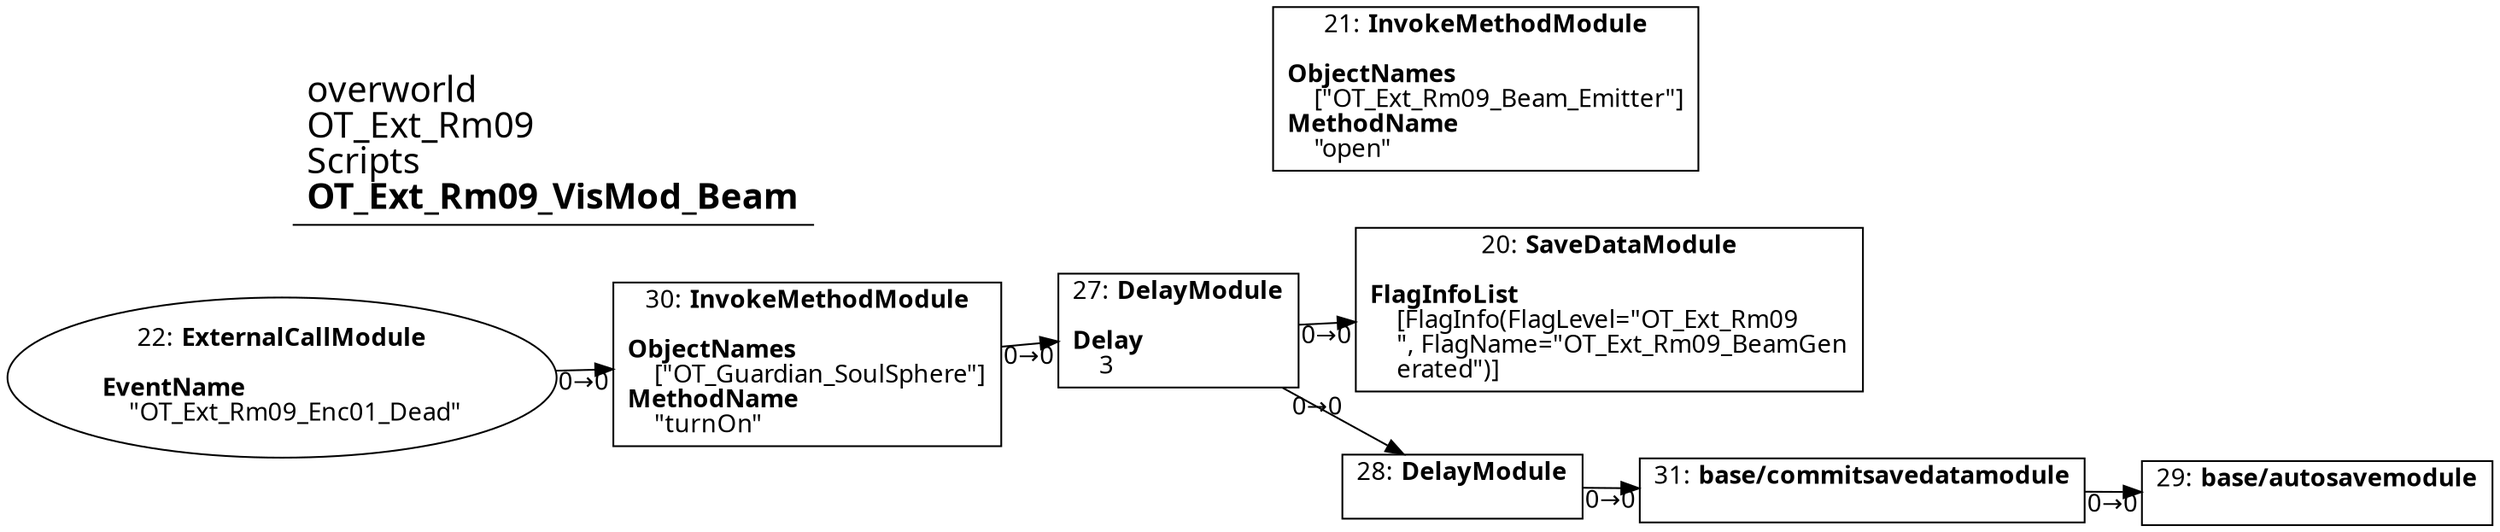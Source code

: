 digraph {
    layout = fdp;
    overlap = prism;
    sep = "+16";
    splines = spline;

    node [ shape = box ];

    graph [ fontname = "Segoe UI" ];
    node [ fontname = "Segoe UI" ];
    edge [ fontname = "Segoe UI" ];

    20 [ label = <20: <b>SaveDataModule</b><br/><br/><b>FlagInfoList</b><br align="left"/>    [FlagInfo(FlagLevel=&quot;OT_Ext_Rm09<br align="left"/>    &quot;, FlagName=&quot;OT_Ext_Rm09_BeamGen<br align="left"/>    erated&quot;)]<br align="left"/>> ];
    20 [ pos = "0.878,-1.4490001!" ];

    21 [ label = <21: <b>InvokeMethodModule</b><br/><br/><b>ObjectNames</b><br align="left"/>    [&quot;OT_Ext_Rm09_Beam_Emitter&quot;]<br align="left"/><b>MethodName</b><br align="left"/>    &quot;open&quot;<br align="left"/>> ];
    21 [ pos = "0.82100004,-1.212!" ];

    22 [ label = <22: <b>ExternalCallModule</b><br/><br/><b>EventName</b><br align="left"/>    &quot;OT_Ext_Rm09_Enc01_Dead&quot;<br align="left"/>> ];
    22 [ shape = oval ]
    22 [ pos = "0.052,-1.4490001!" ];
    22 -> 30 [ label = "0→0" ];

    27 [ label = <27: <b>DelayModule</b><br/><br/><b>Delay</b><br align="left"/>    3<br align="left"/>> ];
    27 [ pos = "0.58000004,-1.4490001!" ];
    27 -> 20 [ label = "0→0" ];
    27 -> 28 [ label = "0→0" ];

    28 [ label = <28: <b>DelayModule</b><br/><br/>> ];
    28 [ pos = "0.88500005,-1.639!" ];
    28 -> 31 [ label = "0→0" ];

    29 [ label = <29: <b>base/autosavemodule</b><br/><br/>> ];
    29 [ pos = "1.3470001,-1.639!" ];

    30 [ label = <30: <b>InvokeMethodModule</b><br/><br/><b>ObjectNames</b><br align="left"/>    [&quot;OT_Guardian_SoulSphere&quot;]<br align="left"/><b>MethodName</b><br align="left"/>    &quot;turnOn&quot;<br align="left"/>> ];
    30 [ pos = "0.31500003,-1.4490001!" ];
    30 -> 27 [ label = "0→0" ];

    31 [ label = <31: <b>base/commitsavedatamodule</b><br/><br/>> ];
    31 [ pos = "1.0810001,-1.639!" ];
    31 -> 29 [ label = "0→0" ];

    title [ pos = "0.051000003,-1.2110001!" ];
    title [ shape = underline ];
    title [ label = <<font point-size="20">overworld<br align="left"/>OT_Ext_Rm09<br align="left"/>Scripts<br align="left"/><b>OT_Ext_Rm09_VisMod_Beam</b><br align="left"/></font>> ];
}
